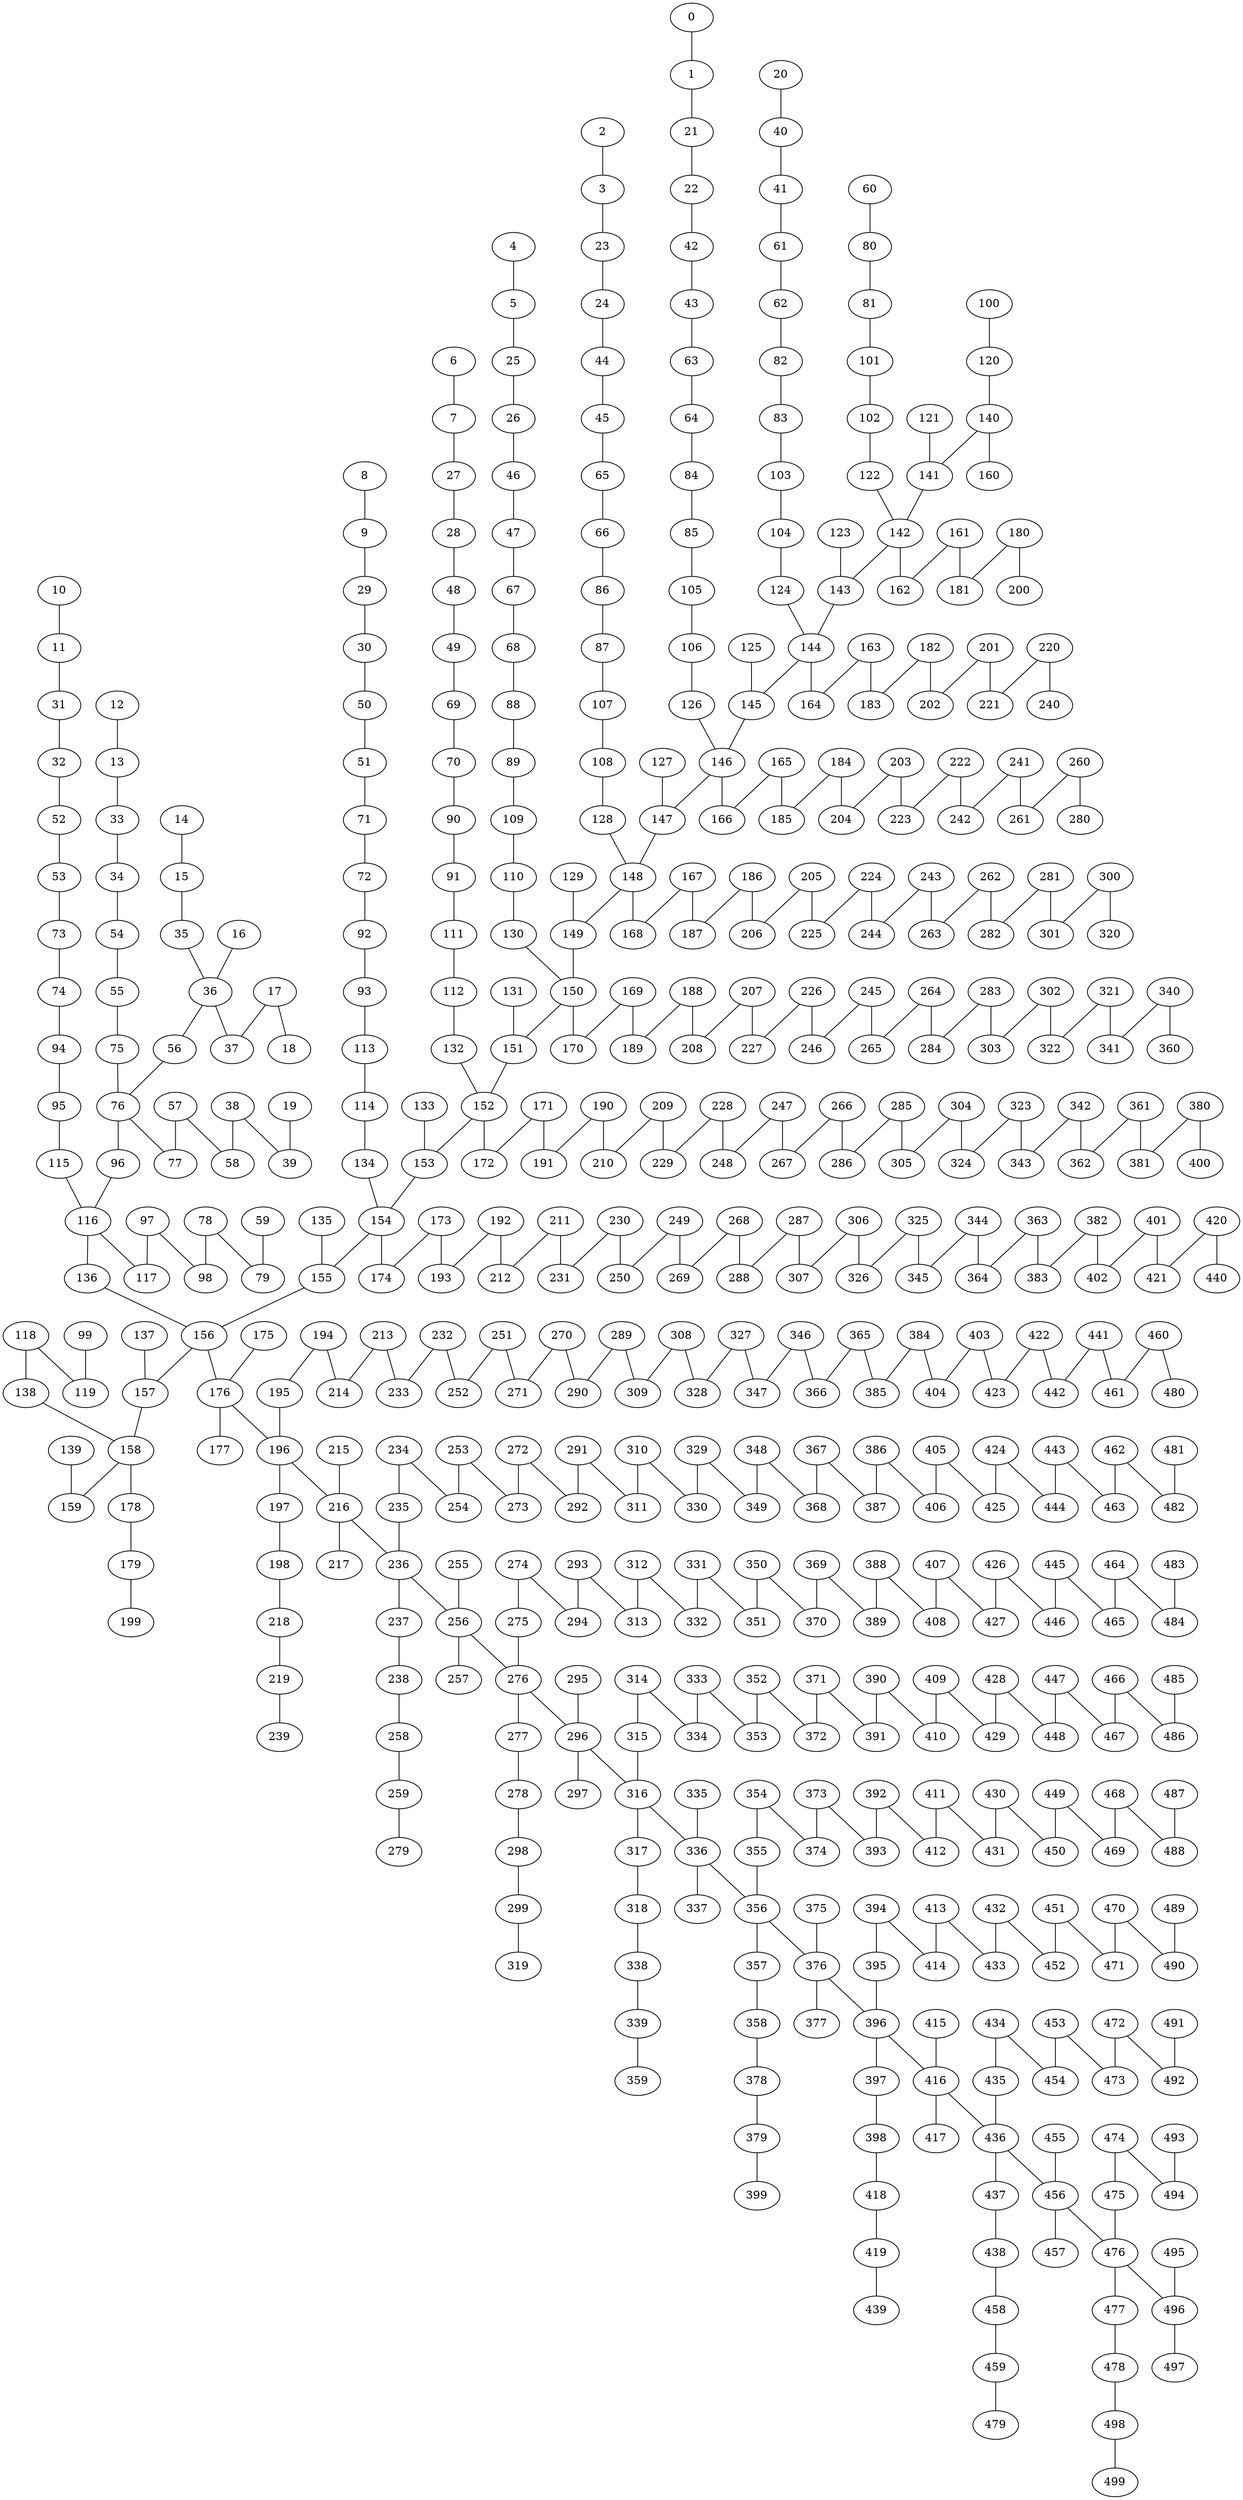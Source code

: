 graph Malla500_BFS {
156;
136;
155;
157;
176;
175;
177;
196;
137;
158;
135;
154;
116;
96;
115;
117;
134;
153;
174;
138;
159;
178;
195;
197;
216;
215;
217;
236;
198;
194;
179;
139;
118;
173;
133;
152;
114;
97;
95;
76;
56;
75;
77;
94;
98;
113;
132;
151;
172;
193;
119;
199;
214;
218;
235;
237;
256;
255;
257;
276;
238;
234;
219;
213;
99;
192;
171;
131;
150;
112;
93;
78;
74;
57;
55;
36;
16;
35;
37;
54;
58;
73;
79;
92;
111;
130;
149;
170;
191;
212;
233;
239;
254;
258;
275;
277;
296;
295;
297;
316;
278;
274;
259;
253;
232;
211;
190;
169;
129;
148;
110;
91;
72;
59;
53;
38;
34;
17;
15;
14;
18;
33;
39;
52;
71;
90;
109;
128;
147;
168;
189;
210;
231;
252;
273;
279;
294;
298;
315;
317;
336;
335;
337;
356;
318;
314;
299;
293;
272;
251;
230;
209;
188;
167;
127;
146;
108;
89;
70;
51;
32;
19;
13;
12;
31;
50;
69;
88;
107;
126;
145;
166;
187;
208;
229;
250;
271;
292;
313;
319;
334;
338;
355;
357;
376;
375;
377;
396;
358;
354;
339;
333;
312;
291;
270;
249;
228;
207;
186;
165;
125;
144;
106;
87;
68;
49;
30;
11;
10;
29;
48;
67;
86;
105;
124;
143;
164;
185;
206;
227;
248;
269;
290;
311;
332;
353;
359;
374;
378;
395;
397;
416;
415;
417;
436;
398;
394;
379;
373;
352;
331;
310;
289;
268;
247;
226;
205;
184;
163;
123;
142;
104;
85;
66;
47;
28;
9;
8;
27;
46;
65;
84;
103;
122;
141;
162;
183;
204;
225;
246;
267;
288;
309;
330;
351;
372;
393;
399;
414;
418;
435;
437;
456;
455;
457;
476;
438;
434;
419;
413;
392;
371;
350;
329;
308;
287;
266;
245;
224;
203;
182;
161;
121;
140;
102;
83;
64;
45;
26;
7;
6;
25;
44;
63;
82;
101;
120;
160;
181;
202;
223;
244;
265;
286;
307;
328;
349;
370;
391;
412;
433;
439;
454;
458;
475;
477;
496;
495;
497;
478;
474;
459;
453;
432;
411;
390;
369;
348;
327;
306;
285;
264;
243;
222;
201;
180;
100;
81;
62;
43;
24;
5;
4;
23;
42;
61;
80;
200;
221;
242;
263;
284;
305;
326;
347;
368;
389;
410;
431;
452;
473;
479;
494;
498;
499;
493;
472;
451;
430;
409;
388;
367;
346;
325;
304;
283;
262;
241;
220;
60;
41;
22;
3;
2;
21;
40;
240;
261;
282;
303;
324;
345;
366;
387;
408;
429;
450;
471;
492;
491;
470;
449;
428;
407;
386;
365;
344;
323;
302;
281;
260;
20;
1;
0;
280;
301;
322;
343;
364;
385;
406;
427;
448;
469;
490;
489;
468;
447;
426;
405;
384;
363;
342;
321;
300;
320;
341;
362;
383;
404;
425;
446;
467;
488;
487;
466;
445;
424;
403;
382;
361;
340;
360;
381;
402;
423;
444;
465;
486;
485;
464;
443;
422;
401;
380;
400;
421;
442;
463;
484;
483;
462;
441;
420;
440;
461;
482;
481;
460;
480;
136 -- 156;
155 -- 156;
156 -- 157;
156 -- 176;
175 -- 176;
176 -- 177;
176 -- 196;
137 -- 157;
157 -- 158;
135 -- 155;
154 -- 155;
116 -- 136;
96 -- 116;
115 -- 116;
116 -- 117;
134 -- 154;
153 -- 154;
154 -- 174;
138 -- 158;
158 -- 159;
158 -- 178;
195 -- 196;
196 -- 197;
196 -- 216;
215 -- 216;
216 -- 217;
216 -- 236;
197 -- 198;
194 -- 195;
178 -- 179;
139 -- 159;
118 -- 138;
173 -- 174;
133 -- 153;
152 -- 153;
114 -- 134;
97 -- 117;
95 -- 115;
76 -- 96;
56 -- 76;
75 -- 76;
76 -- 77;
94 -- 95;
97 -- 98;
113 -- 114;
132 -- 152;
151 -- 152;
152 -- 172;
173 -- 193;
118 -- 119;
179 -- 199;
194 -- 214;
198 -- 218;
235 -- 236;
236 -- 237;
236 -- 256;
255 -- 256;
256 -- 257;
256 -- 276;
237 -- 238;
234 -- 235;
218 -- 219;
213 -- 214;
99 -- 119;
192 -- 193;
171 -- 172;
131 -- 151;
150 -- 151;
112 -- 132;
93 -- 113;
78 -- 98;
74 -- 94;
57 -- 77;
55 -- 75;
36 -- 56;
16 -- 36;
35 -- 36;
36 -- 37;
54 -- 55;
57 -- 58;
73 -- 74;
78 -- 79;
92 -- 93;
111 -- 112;
130 -- 150;
149 -- 150;
150 -- 170;
171 -- 191;
192 -- 212;
213 -- 233;
219 -- 239;
234 -- 254;
238 -- 258;
275 -- 276;
276 -- 277;
276 -- 296;
295 -- 296;
296 -- 297;
296 -- 316;
277 -- 278;
274 -- 275;
258 -- 259;
253 -- 254;
232 -- 233;
211 -- 212;
190 -- 191;
169 -- 170;
129 -- 149;
148 -- 149;
110 -- 130;
91 -- 111;
72 -- 92;
59 -- 79;
53 -- 73;
38 -- 58;
34 -- 54;
17 -- 37;
15 -- 35;
14 -- 15;
17 -- 18;
33 -- 34;
38 -- 39;
52 -- 53;
71 -- 72;
90 -- 91;
109 -- 110;
128 -- 148;
147 -- 148;
148 -- 168;
169 -- 189;
190 -- 210;
211 -- 231;
232 -- 252;
253 -- 273;
259 -- 279;
274 -- 294;
278 -- 298;
315 -- 316;
316 -- 317;
316 -- 336;
335 -- 336;
336 -- 337;
336 -- 356;
317 -- 318;
314 -- 315;
298 -- 299;
293 -- 294;
272 -- 273;
251 -- 252;
230 -- 231;
209 -- 210;
188 -- 189;
167 -- 168;
127 -- 147;
146 -- 147;
108 -- 128;
89 -- 109;
70 -- 90;
51 -- 71;
32 -- 52;
19 -- 39;
13 -- 33;
12 -- 13;
31 -- 32;
50 -- 51;
69 -- 70;
88 -- 89;
107 -- 108;
126 -- 146;
145 -- 146;
146 -- 166;
167 -- 187;
188 -- 208;
209 -- 229;
230 -- 250;
251 -- 271;
272 -- 292;
293 -- 313;
299 -- 319;
314 -- 334;
318 -- 338;
355 -- 356;
356 -- 357;
356 -- 376;
375 -- 376;
376 -- 377;
376 -- 396;
357 -- 358;
354 -- 355;
338 -- 339;
333 -- 334;
312 -- 313;
291 -- 292;
270 -- 271;
249 -- 250;
228 -- 229;
207 -- 208;
186 -- 187;
165 -- 166;
125 -- 145;
144 -- 145;
106 -- 126;
87 -- 107;
68 -- 88;
49 -- 69;
30 -- 50;
11 -- 31;
10 -- 11;
29 -- 30;
48 -- 49;
67 -- 68;
86 -- 87;
105 -- 106;
124 -- 144;
143 -- 144;
144 -- 164;
165 -- 185;
186 -- 206;
207 -- 227;
228 -- 248;
249 -- 269;
270 -- 290;
291 -- 311;
312 -- 332;
333 -- 353;
339 -- 359;
354 -- 374;
358 -- 378;
395 -- 396;
396 -- 397;
396 -- 416;
415 -- 416;
416 -- 417;
416 -- 436;
397 -- 398;
394 -- 395;
378 -- 379;
373 -- 374;
352 -- 353;
331 -- 332;
310 -- 311;
289 -- 290;
268 -- 269;
247 -- 248;
226 -- 227;
205 -- 206;
184 -- 185;
163 -- 164;
123 -- 143;
142 -- 143;
104 -- 124;
85 -- 105;
66 -- 86;
47 -- 67;
28 -- 48;
9 -- 29;
8 -- 9;
27 -- 28;
46 -- 47;
65 -- 66;
84 -- 85;
103 -- 104;
122 -- 142;
141 -- 142;
142 -- 162;
163 -- 183;
184 -- 204;
205 -- 225;
226 -- 246;
247 -- 267;
268 -- 288;
289 -- 309;
310 -- 330;
331 -- 351;
352 -- 372;
373 -- 393;
379 -- 399;
394 -- 414;
398 -- 418;
435 -- 436;
436 -- 437;
436 -- 456;
455 -- 456;
456 -- 457;
456 -- 476;
437 -- 438;
434 -- 435;
418 -- 419;
413 -- 414;
392 -- 393;
371 -- 372;
350 -- 351;
329 -- 330;
308 -- 309;
287 -- 288;
266 -- 267;
245 -- 246;
224 -- 225;
203 -- 204;
182 -- 183;
161 -- 162;
121 -- 141;
140 -- 141;
102 -- 122;
83 -- 103;
64 -- 84;
45 -- 65;
26 -- 46;
7 -- 27;
6 -- 7;
25 -- 26;
44 -- 45;
63 -- 64;
82 -- 83;
101 -- 102;
120 -- 140;
140 -- 160;
161 -- 181;
182 -- 202;
203 -- 223;
224 -- 244;
245 -- 265;
266 -- 286;
287 -- 307;
308 -- 328;
329 -- 349;
350 -- 370;
371 -- 391;
392 -- 412;
413 -- 433;
419 -- 439;
434 -- 454;
438 -- 458;
475 -- 476;
476 -- 477;
476 -- 496;
495 -- 496;
496 -- 497;
477 -- 478;
474 -- 475;
458 -- 459;
453 -- 454;
432 -- 433;
411 -- 412;
390 -- 391;
369 -- 370;
348 -- 349;
327 -- 328;
306 -- 307;
285 -- 286;
264 -- 265;
243 -- 244;
222 -- 223;
201 -- 202;
180 -- 181;
100 -- 120;
81 -- 101;
62 -- 82;
43 -- 63;
24 -- 44;
5 -- 25;
4 -- 5;
23 -- 24;
42 -- 43;
61 -- 62;
80 -- 81;
180 -- 200;
201 -- 221;
222 -- 242;
243 -- 263;
264 -- 284;
285 -- 305;
306 -- 326;
327 -- 347;
348 -- 368;
369 -- 389;
390 -- 410;
411 -- 431;
432 -- 452;
453 -- 473;
459 -- 479;
474 -- 494;
478 -- 498;
498 -- 499;
493 -- 494;
472 -- 473;
451 -- 452;
430 -- 431;
409 -- 410;
388 -- 389;
367 -- 368;
346 -- 347;
325 -- 326;
304 -- 305;
283 -- 284;
262 -- 263;
241 -- 242;
220 -- 221;
60 -- 80;
41 -- 61;
22 -- 42;
3 -- 23;
2 -- 3;
21 -- 22;
40 -- 41;
220 -- 240;
241 -- 261;
262 -- 282;
283 -- 303;
304 -- 324;
325 -- 345;
346 -- 366;
367 -- 387;
388 -- 408;
409 -- 429;
430 -- 450;
451 -- 471;
472 -- 492;
491 -- 492;
470 -- 471;
449 -- 450;
428 -- 429;
407 -- 408;
386 -- 387;
365 -- 366;
344 -- 345;
323 -- 324;
302 -- 303;
281 -- 282;
260 -- 261;
20 -- 40;
1 -- 21;
0 -- 1;
260 -- 280;
281 -- 301;
302 -- 322;
323 -- 343;
344 -- 364;
365 -- 385;
386 -- 406;
407 -- 427;
428 -- 448;
449 -- 469;
470 -- 490;
489 -- 490;
468 -- 469;
447 -- 448;
426 -- 427;
405 -- 406;
384 -- 385;
363 -- 364;
342 -- 343;
321 -- 322;
300 -- 301;
300 -- 320;
321 -- 341;
342 -- 362;
363 -- 383;
384 -- 404;
405 -- 425;
426 -- 446;
447 -- 467;
468 -- 488;
487 -- 488;
466 -- 467;
445 -- 446;
424 -- 425;
403 -- 404;
382 -- 383;
361 -- 362;
340 -- 341;
340 -- 360;
361 -- 381;
382 -- 402;
403 -- 423;
424 -- 444;
445 -- 465;
466 -- 486;
485 -- 486;
464 -- 465;
443 -- 444;
422 -- 423;
401 -- 402;
380 -- 381;
380 -- 400;
401 -- 421;
422 -- 442;
443 -- 463;
464 -- 484;
483 -- 484;
462 -- 463;
441 -- 442;
420 -- 421;
420 -- 440;
441 -- 461;
462 -- 482;
481 -- 482;
460 -- 461;
460 -- 480;
}